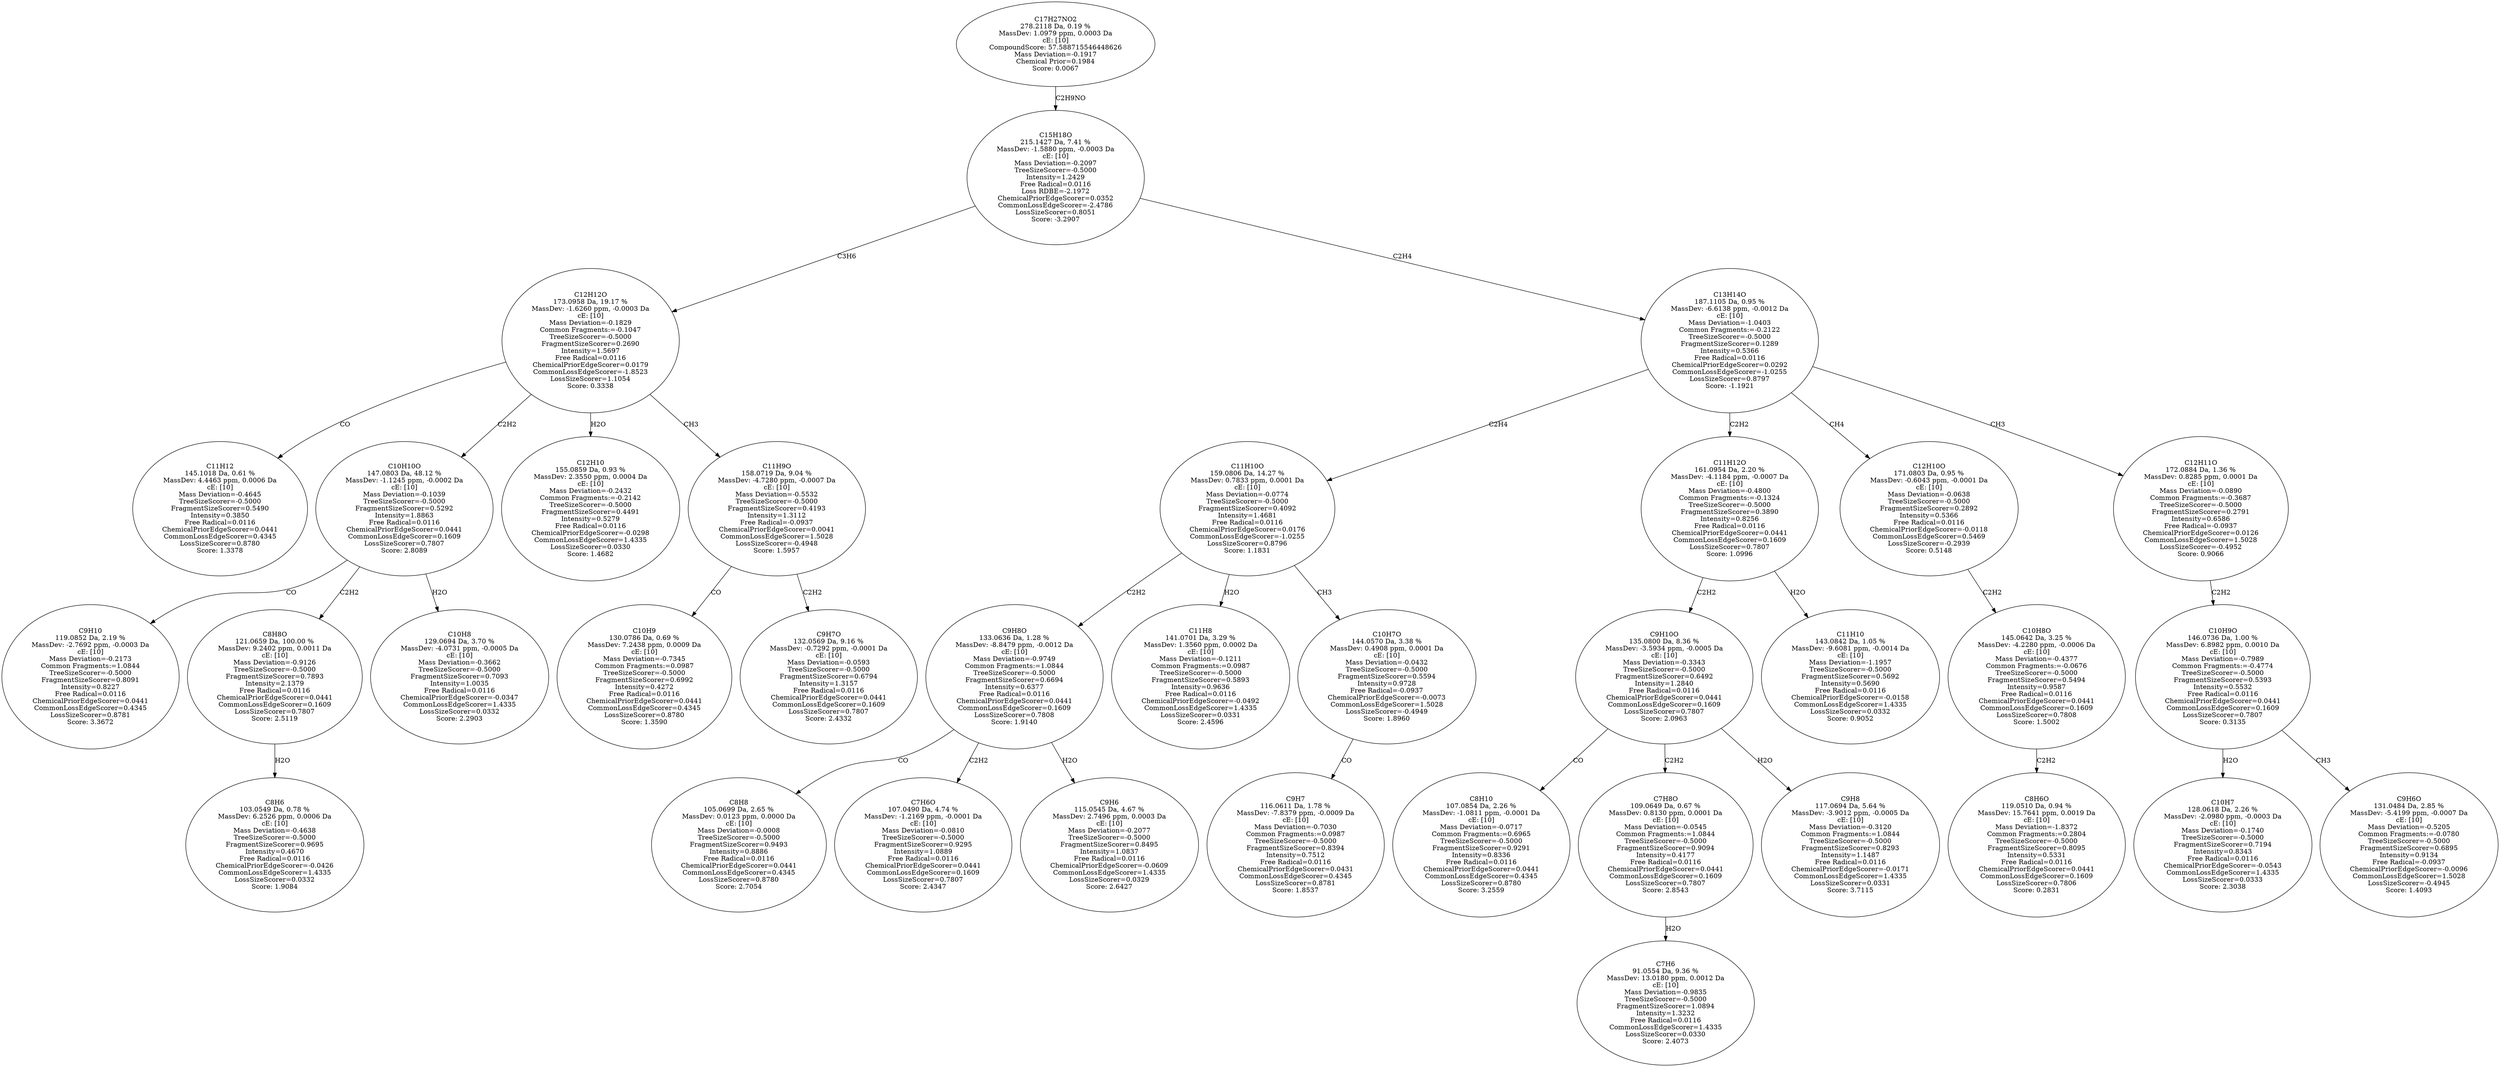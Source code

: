 strict digraph {
v1 [label="C11H12\n145.1018 Da, 0.61 %\nMassDev: 4.4463 ppm, 0.0006 Da\ncE: [10]\nMass Deviation=-0.4645\nTreeSizeScorer=-0.5000\nFragmentSizeScorer=0.5490\nIntensity=0.3850\nFree Radical=0.0116\nChemicalPriorEdgeScorer=0.0441\nCommonLossEdgeScorer=0.4345\nLossSizeScorer=0.8780\nScore: 1.3378"];
v2 [label="C9H10\n119.0852 Da, 2.19 %\nMassDev: -2.7692 ppm, -0.0003 Da\ncE: [10]\nMass Deviation=-0.2173\nCommon Fragments:=1.0844\nTreeSizeScorer=-0.5000\nFragmentSizeScorer=0.8091\nIntensity=0.8227\nFree Radical=0.0116\nChemicalPriorEdgeScorer=0.0441\nCommonLossEdgeScorer=0.4345\nLossSizeScorer=0.8781\nScore: 3.3672"];
v3 [label="C8H6\n103.0549 Da, 0.78 %\nMassDev: 6.2526 ppm, 0.0006 Da\ncE: [10]\nMass Deviation=-0.4638\nTreeSizeScorer=-0.5000\nFragmentSizeScorer=0.9695\nIntensity=0.4670\nFree Radical=0.0116\nChemicalPriorEdgeScorer=-0.0426\nCommonLossEdgeScorer=1.4335\nLossSizeScorer=0.0332\nScore: 1.9084"];
v4 [label="C8H8O\n121.0659 Da, 100.00 %\nMassDev: 9.2402 ppm, 0.0011 Da\ncE: [10]\nMass Deviation=-0.9126\nTreeSizeScorer=-0.5000\nFragmentSizeScorer=0.7893\nIntensity=2.1379\nFree Radical=0.0116\nChemicalPriorEdgeScorer=0.0441\nCommonLossEdgeScorer=0.1609\nLossSizeScorer=0.7807\nScore: 2.5119"];
v5 [label="C10H8\n129.0694 Da, 3.70 %\nMassDev: -4.0731 ppm, -0.0005 Da\ncE: [10]\nMass Deviation=-0.3662\nTreeSizeScorer=-0.5000\nFragmentSizeScorer=0.7093\nIntensity=1.0035\nFree Radical=0.0116\nChemicalPriorEdgeScorer=-0.0347\nCommonLossEdgeScorer=1.4335\nLossSizeScorer=0.0332\nScore: 2.2903"];
v6 [label="C10H10O\n147.0803 Da, 48.12 %\nMassDev: -1.1245 ppm, -0.0002 Da\ncE: [10]\nMass Deviation=-0.1039\nTreeSizeScorer=-0.5000\nFragmentSizeScorer=0.5292\nIntensity=1.8863\nFree Radical=0.0116\nChemicalPriorEdgeScorer=0.0441\nCommonLossEdgeScorer=0.1609\nLossSizeScorer=0.7807\nScore: 2.8089"];
v7 [label="C12H10\n155.0859 Da, 0.93 %\nMassDev: 2.3550 ppm, 0.0004 Da\ncE: [10]\nMass Deviation=-0.2432\nCommon Fragments:=-0.2142\nTreeSizeScorer=-0.5000\nFragmentSizeScorer=0.4491\nIntensity=0.5279\nFree Radical=0.0116\nChemicalPriorEdgeScorer=-0.0298\nCommonLossEdgeScorer=1.4335\nLossSizeScorer=0.0330\nScore: 1.4682"];
v8 [label="C10H9\n130.0786 Da, 0.69 %\nMassDev: 7.2438 ppm, 0.0009 Da\ncE: [10]\nMass Deviation=-0.7345\nCommon Fragments:=0.0987\nTreeSizeScorer=-0.5000\nFragmentSizeScorer=0.6992\nIntensity=0.4272\nFree Radical=0.0116\nChemicalPriorEdgeScorer=0.0441\nCommonLossEdgeScorer=0.4345\nLossSizeScorer=0.8780\nScore: 1.3590"];
v9 [label="C9H7O\n132.0569 Da, 9.16 %\nMassDev: -0.7292 ppm, -0.0001 Da\ncE: [10]\nMass Deviation=-0.0593\nTreeSizeScorer=-0.5000\nFragmentSizeScorer=0.6794\nIntensity=1.3157\nFree Radical=0.0116\nChemicalPriorEdgeScorer=0.0441\nCommonLossEdgeScorer=0.1609\nLossSizeScorer=0.7807\nScore: 2.4332"];
v10 [label="C11H9O\n158.0719 Da, 9.04 %\nMassDev: -4.7280 ppm, -0.0007 Da\ncE: [10]\nMass Deviation=-0.5532\nTreeSizeScorer=-0.5000\nFragmentSizeScorer=0.4193\nIntensity=1.3112\nFree Radical=-0.0937\nChemicalPriorEdgeScorer=0.0041\nCommonLossEdgeScorer=1.5028\nLossSizeScorer=-0.4948\nScore: 1.5957"];
v11 [label="C12H12O\n173.0958 Da, 19.17 %\nMassDev: -1.6260 ppm, -0.0003 Da\ncE: [10]\nMass Deviation=-0.1829\nCommon Fragments:=-0.1047\nTreeSizeScorer=-0.5000\nFragmentSizeScorer=0.2690\nIntensity=1.5697\nFree Radical=0.0116\nChemicalPriorEdgeScorer=0.0179\nCommonLossEdgeScorer=-1.8523\nLossSizeScorer=1.1054\nScore: 0.3338"];
v12 [label="C8H8\n105.0699 Da, 2.65 %\nMassDev: 0.0123 ppm, 0.0000 Da\ncE: [10]\nMass Deviation=-0.0008\nTreeSizeScorer=-0.5000\nFragmentSizeScorer=0.9493\nIntensity=0.8886\nFree Radical=0.0116\nChemicalPriorEdgeScorer=0.0441\nCommonLossEdgeScorer=0.4345\nLossSizeScorer=0.8780\nScore: 2.7054"];
v13 [label="C7H6O\n107.0490 Da, 4.74 %\nMassDev: -1.2169 ppm, -0.0001 Da\ncE: [10]\nMass Deviation=-0.0810\nTreeSizeScorer=-0.5000\nFragmentSizeScorer=0.9295\nIntensity=1.0889\nFree Radical=0.0116\nChemicalPriorEdgeScorer=0.0441\nCommonLossEdgeScorer=0.1609\nLossSizeScorer=0.7807\nScore: 2.4347"];
v14 [label="C9H6\n115.0545 Da, 4.67 %\nMassDev: 2.7496 ppm, 0.0003 Da\ncE: [10]\nMass Deviation=-0.2077\nTreeSizeScorer=-0.5000\nFragmentSizeScorer=0.8495\nIntensity=1.0837\nFree Radical=0.0116\nChemicalPriorEdgeScorer=-0.0609\nCommonLossEdgeScorer=1.4335\nLossSizeScorer=0.0329\nScore: 2.6427"];
v15 [label="C9H8O\n133.0636 Da, 1.28 %\nMassDev: -8.8479 ppm, -0.0012 Da\ncE: [10]\nMass Deviation=-0.9749\nCommon Fragments:=1.0844\nTreeSizeScorer=-0.5000\nFragmentSizeScorer=0.6694\nIntensity=0.6377\nFree Radical=0.0116\nChemicalPriorEdgeScorer=0.0441\nCommonLossEdgeScorer=0.1609\nLossSizeScorer=0.7808\nScore: 1.9140"];
v16 [label="C11H8\n141.0701 Da, 3.29 %\nMassDev: 1.3560 ppm, 0.0002 Da\ncE: [10]\nMass Deviation=-0.1211\nCommon Fragments:=0.0987\nTreeSizeScorer=-0.5000\nFragmentSizeScorer=0.5893\nIntensity=0.9636\nFree Radical=0.0116\nChemicalPriorEdgeScorer=-0.0492\nCommonLossEdgeScorer=1.4335\nLossSizeScorer=0.0331\nScore: 2.4596"];
v17 [label="C9H7\n116.0611 Da, 1.78 %\nMassDev: -7.8379 ppm, -0.0009 Da\ncE: [10]\nMass Deviation=-0.7030\nCommon Fragments:=0.0987\nTreeSizeScorer=-0.5000\nFragmentSizeScorer=0.8394\nIntensity=0.7512\nFree Radical=0.0116\nChemicalPriorEdgeScorer=0.0431\nCommonLossEdgeScorer=0.4345\nLossSizeScorer=0.8781\nScore: 1.8537"];
v18 [label="C10H7O\n144.0570 Da, 3.38 %\nMassDev: 0.4908 ppm, 0.0001 Da\ncE: [10]\nMass Deviation=-0.0432\nTreeSizeScorer=-0.5000\nFragmentSizeScorer=0.5594\nIntensity=0.9728\nFree Radical=-0.0937\nChemicalPriorEdgeScorer=-0.0073\nCommonLossEdgeScorer=1.5028\nLossSizeScorer=-0.4949\nScore: 1.8960"];
v19 [label="C11H10O\n159.0806 Da, 14.27 %\nMassDev: 0.7833 ppm, 0.0001 Da\ncE: [10]\nMass Deviation=-0.0774\nTreeSizeScorer=-0.5000\nFragmentSizeScorer=0.4092\nIntensity=1.4681\nFree Radical=0.0116\nChemicalPriorEdgeScorer=0.0176\nCommonLossEdgeScorer=-1.0255\nLossSizeScorer=0.8796\nScore: 1.1831"];
v20 [label="C8H10\n107.0854 Da, 2.26 %\nMassDev: -1.0811 ppm, -0.0001 Da\ncE: [10]\nMass Deviation=-0.0717\nCommon Fragments:=0.6965\nTreeSizeScorer=-0.5000\nFragmentSizeScorer=0.9291\nIntensity=0.8336\nFree Radical=0.0116\nChemicalPriorEdgeScorer=0.0441\nCommonLossEdgeScorer=0.4345\nLossSizeScorer=0.8780\nScore: 3.2559"];
v21 [label="C7H6\n91.0554 Da, 9.36 %\nMassDev: 13.0180 ppm, 0.0012 Da\ncE: [10]\nMass Deviation=-0.9835\nTreeSizeScorer=-0.5000\nFragmentSizeScorer=1.0894\nIntensity=1.3232\nFree Radical=0.0116\nCommonLossEdgeScorer=1.4335\nLossSizeScorer=0.0330\nScore: 2.4073"];
v22 [label="C7H8O\n109.0649 Da, 0.67 %\nMassDev: 0.8130 ppm, 0.0001 Da\ncE: [10]\nMass Deviation=-0.0545\nCommon Fragments:=1.0844\nTreeSizeScorer=-0.5000\nFragmentSizeScorer=0.9094\nIntensity=0.4177\nFree Radical=0.0116\nChemicalPriorEdgeScorer=0.0441\nCommonLossEdgeScorer=0.1609\nLossSizeScorer=0.7807\nScore: 2.8543"];
v23 [label="C9H8\n117.0694 Da, 5.64 %\nMassDev: -3.9012 ppm, -0.0005 Da\ncE: [10]\nMass Deviation=-0.3120\nCommon Fragments:=1.0844\nTreeSizeScorer=-0.5000\nFragmentSizeScorer=0.8293\nIntensity=1.1487\nFree Radical=0.0116\nChemicalPriorEdgeScorer=-0.0171\nCommonLossEdgeScorer=1.4335\nLossSizeScorer=0.0331\nScore: 3.7115"];
v24 [label="C9H10O\n135.0800 Da, 8.36 %\nMassDev: -3.5934 ppm, -0.0005 Da\ncE: [10]\nMass Deviation=-0.3343\nTreeSizeScorer=-0.5000\nFragmentSizeScorer=0.6492\nIntensity=1.2840\nFree Radical=0.0116\nChemicalPriorEdgeScorer=0.0441\nCommonLossEdgeScorer=0.1609\nLossSizeScorer=0.7807\nScore: 2.0963"];
v25 [label="C11H10\n143.0842 Da, 1.05 %\nMassDev: -9.6081 ppm, -0.0014 Da\ncE: [10]\nMass Deviation=-1.1957\nTreeSizeScorer=-0.5000\nFragmentSizeScorer=0.5692\nIntensity=0.5690\nFree Radical=0.0116\nChemicalPriorEdgeScorer=-0.0158\nCommonLossEdgeScorer=1.4335\nLossSizeScorer=0.0332\nScore: 0.9052"];
v26 [label="C11H12O\n161.0954 Da, 2.20 %\nMassDev: -4.1184 ppm, -0.0007 Da\ncE: [10]\nMass Deviation=-0.4800\nCommon Fragments:=-0.1324\nTreeSizeScorer=-0.5000\nFragmentSizeScorer=0.3890\nIntensity=0.8256\nFree Radical=0.0116\nChemicalPriorEdgeScorer=0.0441\nCommonLossEdgeScorer=0.1609\nLossSizeScorer=0.7807\nScore: 1.0996"];
v27 [label="C8H6O\n119.0510 Da, 0.94 %\nMassDev: 15.7641 ppm, 0.0019 Da\ncE: [10]\nMass Deviation=-1.8372\nCommon Fragments:=0.2804\nTreeSizeScorer=-0.5000\nFragmentSizeScorer=0.8095\nIntensity=0.5331\nFree Radical=0.0116\nChemicalPriorEdgeScorer=0.0441\nCommonLossEdgeScorer=0.1609\nLossSizeScorer=0.7806\nScore: 0.2831"];
v28 [label="C10H8O\n145.0642 Da, 3.25 %\nMassDev: -4.2280 ppm, -0.0006 Da\ncE: [10]\nMass Deviation=-0.4377\nCommon Fragments:=-0.0676\nTreeSizeScorer=-0.5000\nFragmentSizeScorer=0.5494\nIntensity=0.9587\nFree Radical=0.0116\nChemicalPriorEdgeScorer=0.0441\nCommonLossEdgeScorer=0.1609\nLossSizeScorer=0.7808\nScore: 1.5002"];
v29 [label="C12H10O\n171.0803 Da, 0.95 %\nMassDev: -0.6043 ppm, -0.0001 Da\ncE: [10]\nMass Deviation=-0.0638\nTreeSizeScorer=-0.5000\nFragmentSizeScorer=0.2892\nIntensity=0.5366\nFree Radical=0.0116\nChemicalPriorEdgeScorer=-0.0118\nCommonLossEdgeScorer=0.5469\nLossSizeScorer=-0.2939\nScore: 0.5148"];
v30 [label="C10H7\n128.0618 Da, 2.26 %\nMassDev: -2.0980 ppm, -0.0003 Da\ncE: [10]\nMass Deviation=-0.1740\nTreeSizeScorer=-0.5000\nFragmentSizeScorer=0.7194\nIntensity=0.8343\nFree Radical=0.0116\nChemicalPriorEdgeScorer=-0.0543\nCommonLossEdgeScorer=1.4335\nLossSizeScorer=0.0333\nScore: 2.3038"];
v31 [label="C9H6O\n131.0484 Da, 2.85 %\nMassDev: -5.4199 ppm, -0.0007 Da\ncE: [10]\nMass Deviation=-0.5205\nCommon Fragments:=-0.0780\nTreeSizeScorer=-0.5000\nFragmentSizeScorer=0.6895\nIntensity=0.9134\nFree Radical=-0.0937\nChemicalPriorEdgeScorer=-0.0096\nCommonLossEdgeScorer=1.5028\nLossSizeScorer=-0.4945\nScore: 1.4093"];
v32 [label="C10H9O\n146.0736 Da, 1.00 %\nMassDev: 6.8982 ppm, 0.0010 Da\ncE: [10]\nMass Deviation=-0.7989\nCommon Fragments:=-0.4774\nTreeSizeScorer=-0.5000\nFragmentSizeScorer=0.5393\nIntensity=0.5532\nFree Radical=0.0116\nChemicalPriorEdgeScorer=0.0441\nCommonLossEdgeScorer=0.1609\nLossSizeScorer=0.7807\nScore: 0.3135"];
v33 [label="C12H11O\n172.0884 Da, 1.36 %\nMassDev: 0.8285 ppm, 0.0001 Da\ncE: [10]\nMass Deviation=-0.0890\nCommon Fragments:=-0.3687\nTreeSizeScorer=-0.5000\nFragmentSizeScorer=0.2791\nIntensity=0.6586\nFree Radical=-0.0937\nChemicalPriorEdgeScorer=0.0126\nCommonLossEdgeScorer=1.5028\nLossSizeScorer=-0.4952\nScore: 0.9066"];
v34 [label="C13H14O\n187.1105 Da, 0.95 %\nMassDev: -6.6138 ppm, -0.0012 Da\ncE: [10]\nMass Deviation=-1.0403\nCommon Fragments:=-0.2122\nTreeSizeScorer=-0.5000\nFragmentSizeScorer=0.1289\nIntensity=0.5366\nFree Radical=0.0116\nChemicalPriorEdgeScorer=0.0292\nCommonLossEdgeScorer=-1.0255\nLossSizeScorer=0.8797\nScore: -1.1921"];
v35 [label="C15H18O\n215.1427 Da, 7.41 %\nMassDev: -1.5880 ppm, -0.0003 Da\ncE: [10]\nMass Deviation=-0.2097\nTreeSizeScorer=-0.5000\nIntensity=1.2429\nFree Radical=0.0116\nLoss RDBE=-2.1972\nChemicalPriorEdgeScorer=0.0352\nCommonLossEdgeScorer=-2.4786\nLossSizeScorer=0.8051\nScore: -3.2907"];
v36 [label="C17H27NO2\n278.2118 Da, 0.19 %\nMassDev: 1.0979 ppm, 0.0003 Da\ncE: [10]\nCompoundScore: 57.588715546448626\nMass Deviation=-0.1917\nChemical Prior=0.1984\nScore: 0.0067"];
v11 -> v1 [label="CO"];
v6 -> v2 [label="CO"];
v4 -> v3 [label="H2O"];
v6 -> v4 [label="C2H2"];
v6 -> v5 [label="H2O"];
v11 -> v6 [label="C2H2"];
v11 -> v7 [label="H2O"];
v10 -> v8 [label="CO"];
v10 -> v9 [label="C2H2"];
v11 -> v10 [label="CH3"];
v35 -> v11 [label="C3H6"];
v15 -> v12 [label="CO"];
v15 -> v13 [label="C2H2"];
v15 -> v14 [label="H2O"];
v19 -> v15 [label="C2H2"];
v19 -> v16 [label="H2O"];
v18 -> v17 [label="CO"];
v19 -> v18 [label="CH3"];
v34 -> v19 [label="C2H4"];
v24 -> v20 [label="CO"];
v22 -> v21 [label="H2O"];
v24 -> v22 [label="C2H2"];
v24 -> v23 [label="H2O"];
v26 -> v24 [label="C2H2"];
v26 -> v25 [label="H2O"];
v34 -> v26 [label="C2H2"];
v28 -> v27 [label="C2H2"];
v29 -> v28 [label="C2H2"];
v34 -> v29 [label="CH4"];
v32 -> v30 [label="H2O"];
v32 -> v31 [label="CH3"];
v33 -> v32 [label="C2H2"];
v34 -> v33 [label="CH3"];
v35 -> v34 [label="C2H4"];
v36 -> v35 [label="C2H9NO"];
}